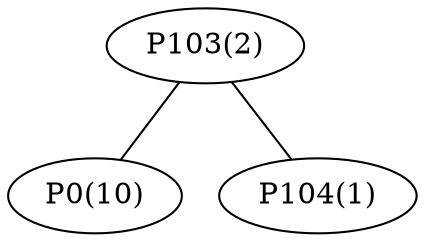 graph network {
	"P103(2)";
	"P0(10)";
	"P104(1)";
	"P103(2)" -- "P0(10)";
	"P103(2)" -- "P104(1)";
}